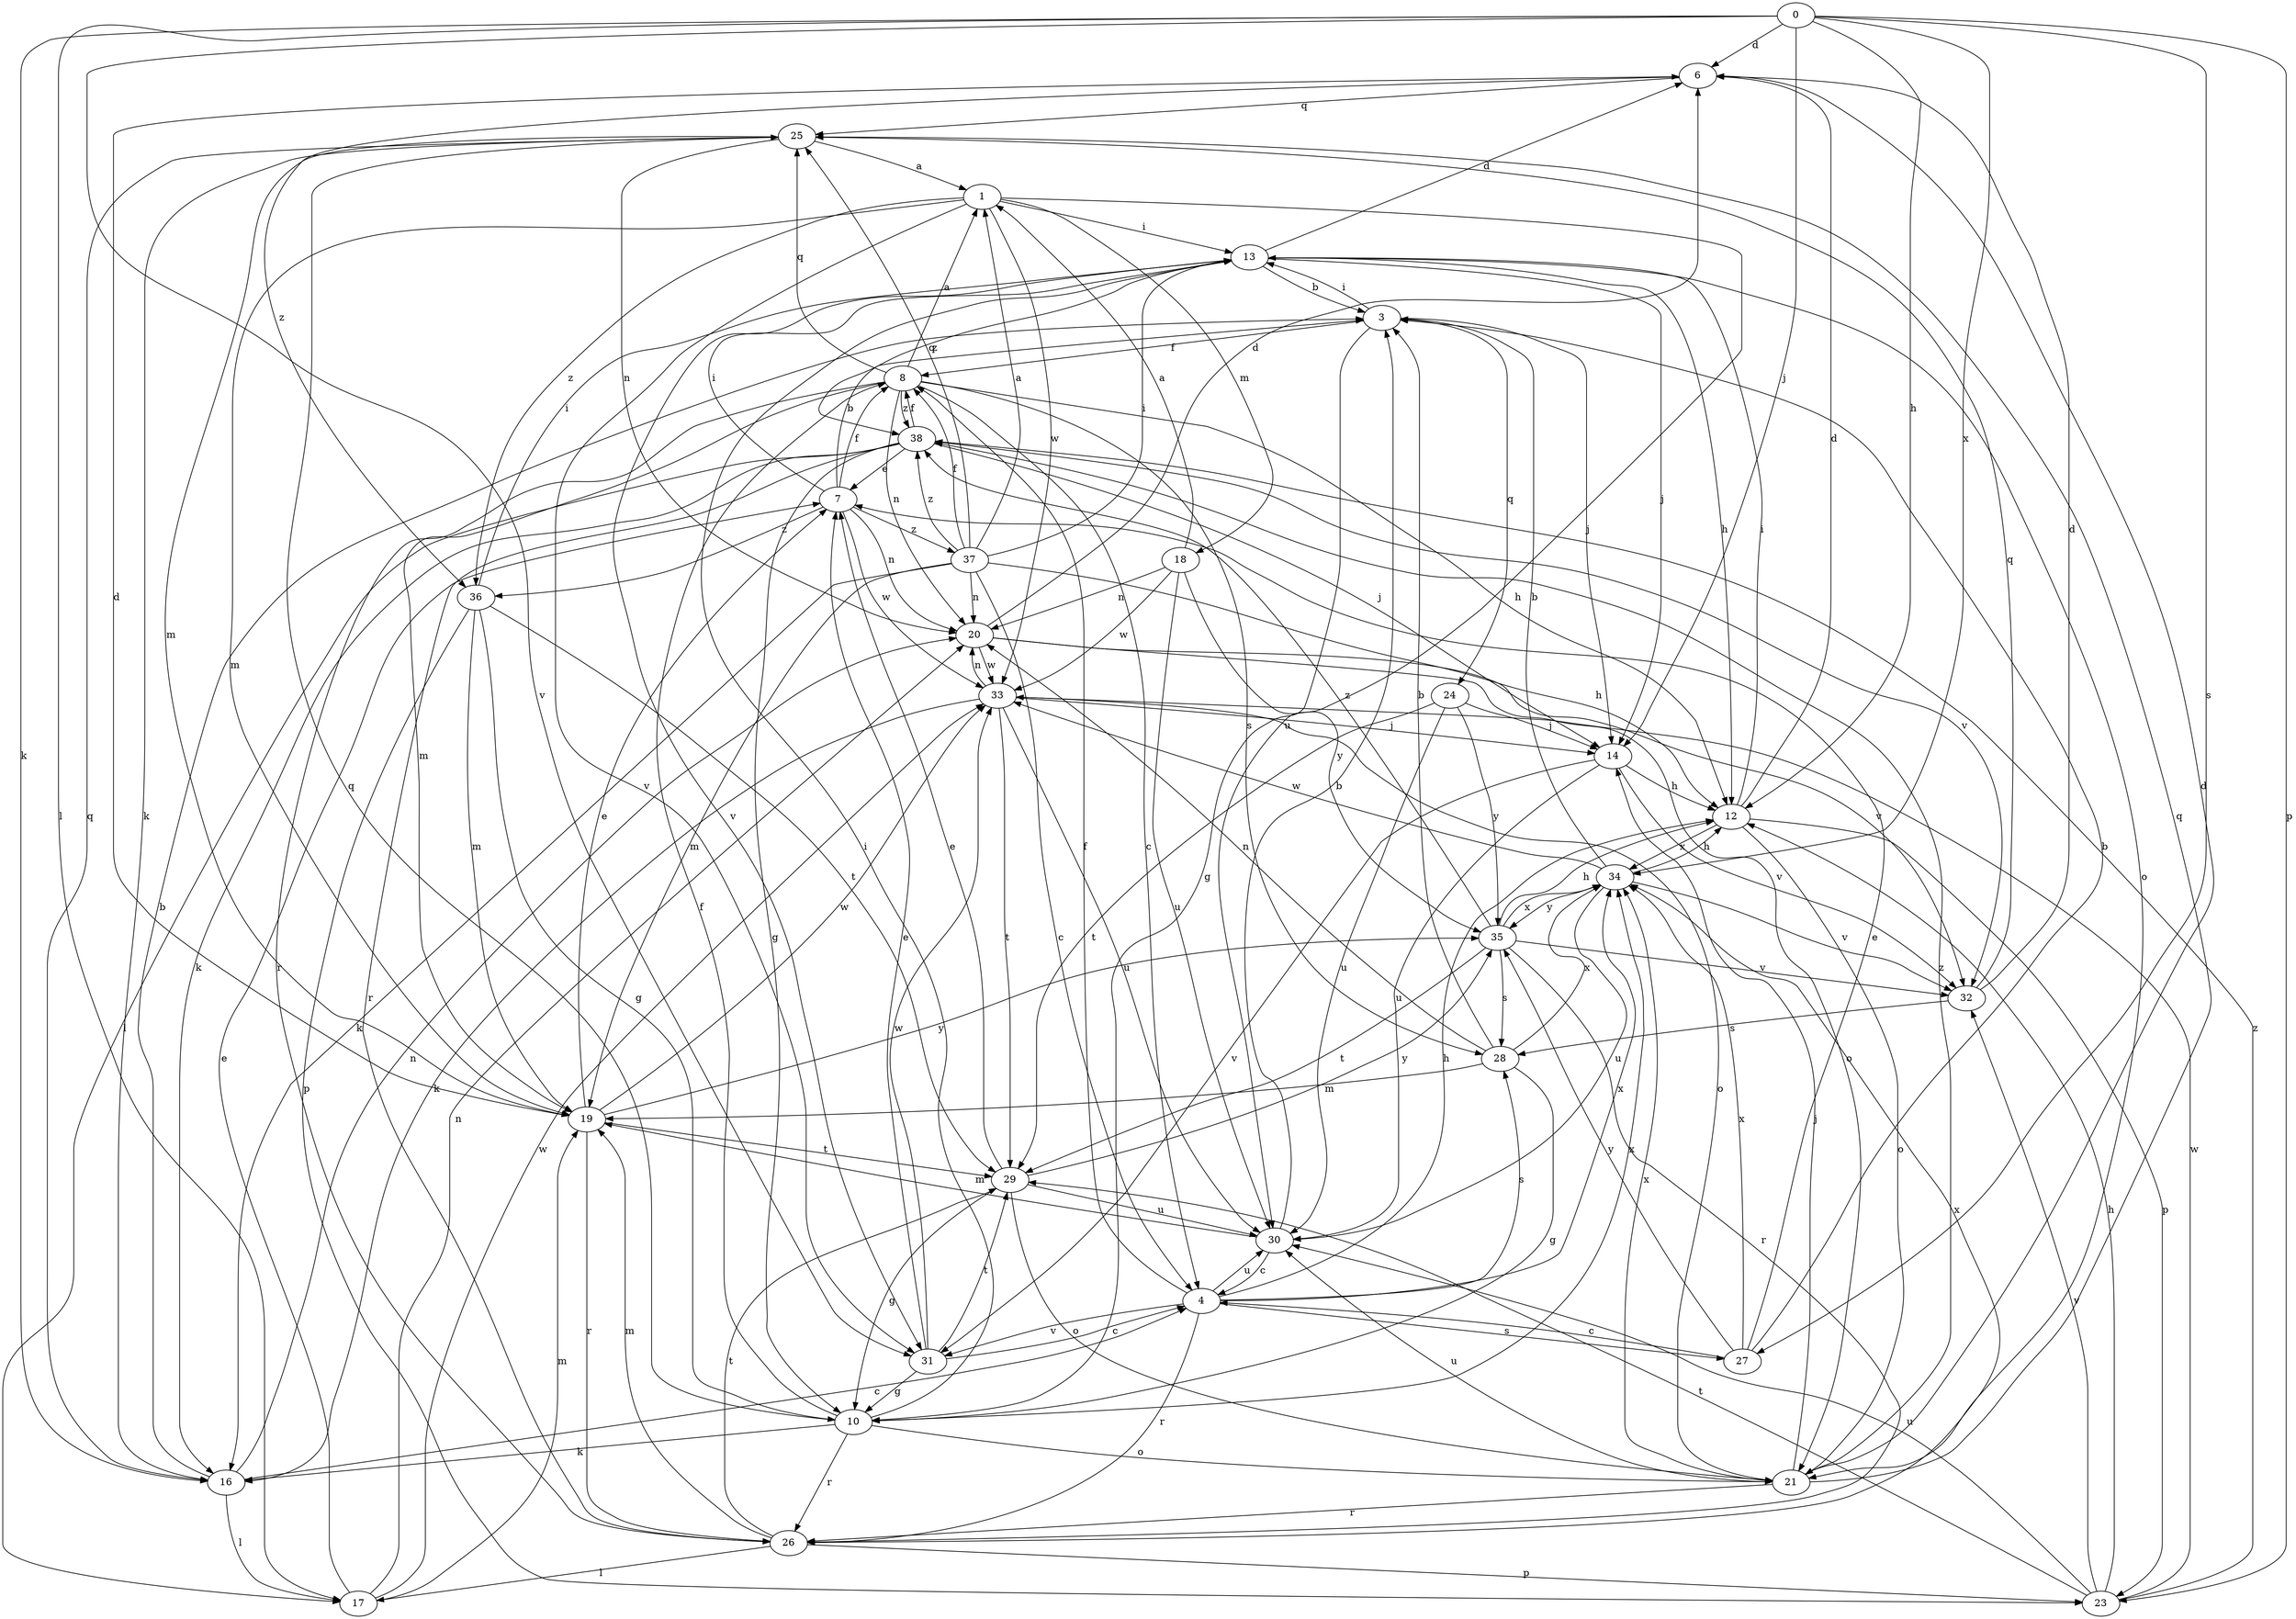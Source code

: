 strict digraph  {
0;
1;
3;
4;
6;
7;
8;
10;
12;
13;
14;
16;
17;
18;
19;
20;
21;
23;
24;
25;
26;
27;
28;
29;
30;
31;
32;
33;
34;
35;
36;
37;
38;
0 -> 6  [label=d];
0 -> 12  [label=h];
0 -> 14  [label=j];
0 -> 16  [label=k];
0 -> 17  [label=l];
0 -> 23  [label=p];
0 -> 27  [label=s];
0 -> 31  [label=v];
0 -> 34  [label=x];
1 -> 13  [label=i];
1 -> 18  [label=m];
1 -> 19  [label=m];
1 -> 30  [label=u];
1 -> 31  [label=v];
1 -> 33  [label=w];
1 -> 36  [label=z];
3 -> 8  [label=f];
3 -> 10  [label=g];
3 -> 13  [label=i];
3 -> 14  [label=j];
3 -> 24  [label=q];
4 -> 8  [label=f];
4 -> 12  [label=h];
4 -> 26  [label=r];
4 -> 27  [label=s];
4 -> 28  [label=s];
4 -> 30  [label=u];
4 -> 31  [label=v];
4 -> 34  [label=x];
6 -> 25  [label=q];
6 -> 36  [label=z];
7 -> 3  [label=b];
7 -> 8  [label=f];
7 -> 13  [label=i];
7 -> 20  [label=n];
7 -> 33  [label=w];
7 -> 36  [label=z];
7 -> 37  [label=z];
8 -> 1  [label=a];
8 -> 4  [label=c];
8 -> 12  [label=h];
8 -> 19  [label=m];
8 -> 20  [label=n];
8 -> 25  [label=q];
8 -> 26  [label=r];
8 -> 28  [label=s];
8 -> 38  [label=z];
10 -> 8  [label=f];
10 -> 13  [label=i];
10 -> 16  [label=k];
10 -> 21  [label=o];
10 -> 25  [label=q];
10 -> 26  [label=r];
10 -> 34  [label=x];
12 -> 6  [label=d];
12 -> 13  [label=i];
12 -> 21  [label=o];
12 -> 23  [label=p];
12 -> 34  [label=x];
13 -> 3  [label=b];
13 -> 6  [label=d];
13 -> 12  [label=h];
13 -> 14  [label=j];
13 -> 21  [label=o];
13 -> 31  [label=v];
13 -> 38  [label=z];
14 -> 12  [label=h];
14 -> 30  [label=u];
14 -> 31  [label=v];
14 -> 32  [label=v];
16 -> 3  [label=b];
16 -> 4  [label=c];
16 -> 17  [label=l];
16 -> 20  [label=n];
16 -> 25  [label=q];
17 -> 7  [label=e];
17 -> 19  [label=m];
17 -> 20  [label=n];
17 -> 33  [label=w];
18 -> 1  [label=a];
18 -> 20  [label=n];
18 -> 30  [label=u];
18 -> 33  [label=w];
18 -> 35  [label=y];
19 -> 6  [label=d];
19 -> 7  [label=e];
19 -> 26  [label=r];
19 -> 29  [label=t];
19 -> 33  [label=w];
19 -> 35  [label=y];
20 -> 6  [label=d];
20 -> 21  [label=o];
20 -> 32  [label=v];
20 -> 33  [label=w];
21 -> 6  [label=d];
21 -> 14  [label=j];
21 -> 25  [label=q];
21 -> 26  [label=r];
21 -> 30  [label=u];
21 -> 34  [label=x];
21 -> 38  [label=z];
23 -> 12  [label=h];
23 -> 29  [label=t];
23 -> 30  [label=u];
23 -> 32  [label=v];
23 -> 33  [label=w];
23 -> 38  [label=z];
24 -> 14  [label=j];
24 -> 29  [label=t];
24 -> 30  [label=u];
24 -> 35  [label=y];
25 -> 1  [label=a];
25 -> 16  [label=k];
25 -> 19  [label=m];
25 -> 20  [label=n];
26 -> 17  [label=l];
26 -> 19  [label=m];
26 -> 23  [label=p];
26 -> 29  [label=t];
26 -> 34  [label=x];
27 -> 3  [label=b];
27 -> 4  [label=c];
27 -> 7  [label=e];
27 -> 34  [label=x];
27 -> 35  [label=y];
28 -> 3  [label=b];
28 -> 10  [label=g];
28 -> 19  [label=m];
28 -> 20  [label=n];
28 -> 34  [label=x];
29 -> 7  [label=e];
29 -> 10  [label=g];
29 -> 21  [label=o];
29 -> 30  [label=u];
29 -> 35  [label=y];
30 -> 3  [label=b];
30 -> 4  [label=c];
30 -> 19  [label=m];
31 -> 4  [label=c];
31 -> 7  [label=e];
31 -> 10  [label=g];
31 -> 29  [label=t];
31 -> 33  [label=w];
32 -> 6  [label=d];
32 -> 25  [label=q];
32 -> 28  [label=s];
33 -> 14  [label=j];
33 -> 16  [label=k];
33 -> 20  [label=n];
33 -> 21  [label=o];
33 -> 29  [label=t];
33 -> 30  [label=u];
34 -> 3  [label=b];
34 -> 12  [label=h];
34 -> 30  [label=u];
34 -> 32  [label=v];
34 -> 33  [label=w];
34 -> 35  [label=y];
35 -> 12  [label=h];
35 -> 26  [label=r];
35 -> 28  [label=s];
35 -> 29  [label=t];
35 -> 32  [label=v];
35 -> 34  [label=x];
35 -> 38  [label=z];
36 -> 10  [label=g];
36 -> 13  [label=i];
36 -> 19  [label=m];
36 -> 23  [label=p];
36 -> 29  [label=t];
37 -> 1  [label=a];
37 -> 4  [label=c];
37 -> 8  [label=f];
37 -> 12  [label=h];
37 -> 13  [label=i];
37 -> 16  [label=k];
37 -> 19  [label=m];
37 -> 20  [label=n];
37 -> 25  [label=q];
37 -> 38  [label=z];
38 -> 7  [label=e];
38 -> 8  [label=f];
38 -> 10  [label=g];
38 -> 14  [label=j];
38 -> 16  [label=k];
38 -> 17  [label=l];
38 -> 26  [label=r];
38 -> 32  [label=v];
}
